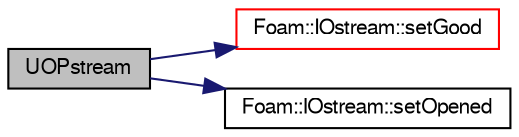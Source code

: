 digraph "UOPstream"
{
  bgcolor="transparent";
  edge [fontname="FreeSans",fontsize="10",labelfontname="FreeSans",labelfontsize="10"];
  node [fontname="FreeSans",fontsize="10",shape=record];
  rankdir="LR";
  Node0 [label="UOPstream",height=0.2,width=0.4,color="black", fillcolor="grey75", style="filled", fontcolor="black"];
  Node0 -> Node1 [color="midnightblue",fontsize="10",style="solid",fontname="FreeSans"];
  Node1 [label="Foam::IOstream::setGood",height=0.2,width=0.4,color="red",URL="$a26226.html#a473118515da3a7497d0673dd24674c70",tooltip="Set stream to be good. "];
  Node0 -> Node6 [color="midnightblue",fontsize="10",style="solid",fontname="FreeSans"];
  Node6 [label="Foam::IOstream::setOpened",height=0.2,width=0.4,color="black",URL="$a26226.html#ab945a2e2c4278c06f4527d8e163b904e",tooltip="Set stream opened. "];
}
